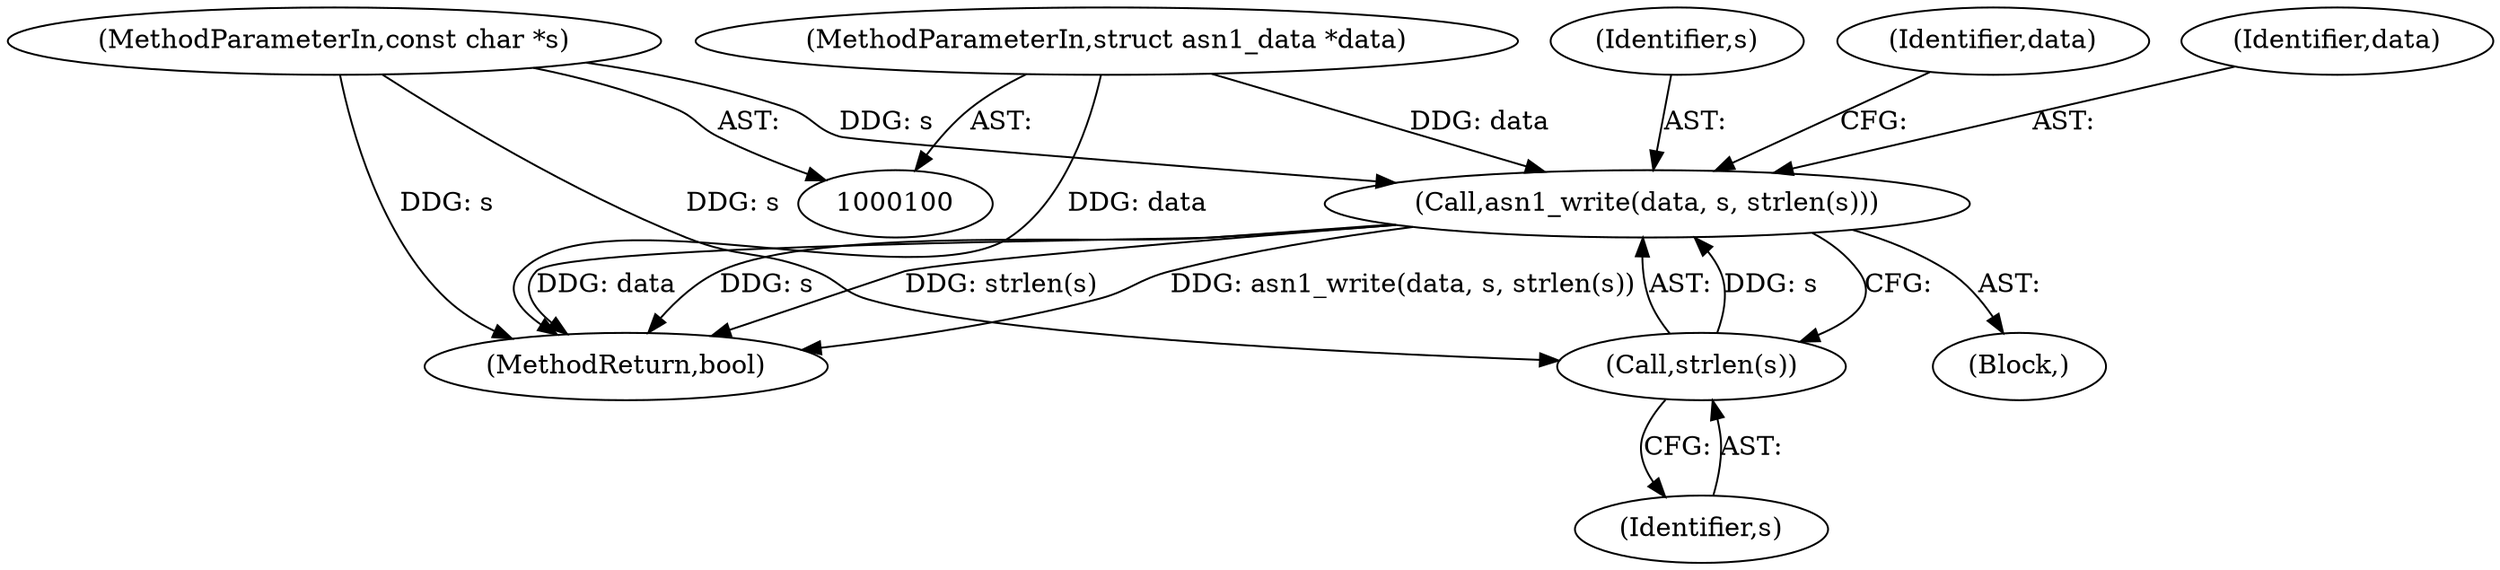 digraph "1_samba_9d989c9dd7a5b92d0c5d65287935471b83b6e884_6@API" {
"1000104" [label="(Call,asn1_write(data, s, strlen(s)))"];
"1000101" [label="(MethodParameterIn,struct asn1_data *data)"];
"1000107" [label="(Call,strlen(s))"];
"1000102" [label="(MethodParameterIn,const char *s)"];
"1000101" [label="(MethodParameterIn,struct asn1_data *data)"];
"1000102" [label="(MethodParameterIn,const char *s)"];
"1000108" [label="(Identifier,s)"];
"1000104" [label="(Call,asn1_write(data, s, strlen(s)))"];
"1000103" [label="(Block,)"];
"1000112" [label="(Identifier,data)"];
"1000105" [label="(Identifier,data)"];
"1000106" [label="(Identifier,s)"];
"1000114" [label="(MethodReturn,bool)"];
"1000107" [label="(Call,strlen(s))"];
"1000104" -> "1000103"  [label="AST: "];
"1000104" -> "1000107"  [label="CFG: "];
"1000105" -> "1000104"  [label="AST: "];
"1000106" -> "1000104"  [label="AST: "];
"1000107" -> "1000104"  [label="AST: "];
"1000112" -> "1000104"  [label="CFG: "];
"1000104" -> "1000114"  [label="DDG: strlen(s)"];
"1000104" -> "1000114"  [label="DDG: asn1_write(data, s, strlen(s))"];
"1000104" -> "1000114"  [label="DDG: data"];
"1000104" -> "1000114"  [label="DDG: s"];
"1000101" -> "1000104"  [label="DDG: data"];
"1000107" -> "1000104"  [label="DDG: s"];
"1000102" -> "1000104"  [label="DDG: s"];
"1000101" -> "1000100"  [label="AST: "];
"1000101" -> "1000114"  [label="DDG: data"];
"1000107" -> "1000108"  [label="CFG: "];
"1000108" -> "1000107"  [label="AST: "];
"1000102" -> "1000107"  [label="DDG: s"];
"1000102" -> "1000100"  [label="AST: "];
"1000102" -> "1000114"  [label="DDG: s"];
}
